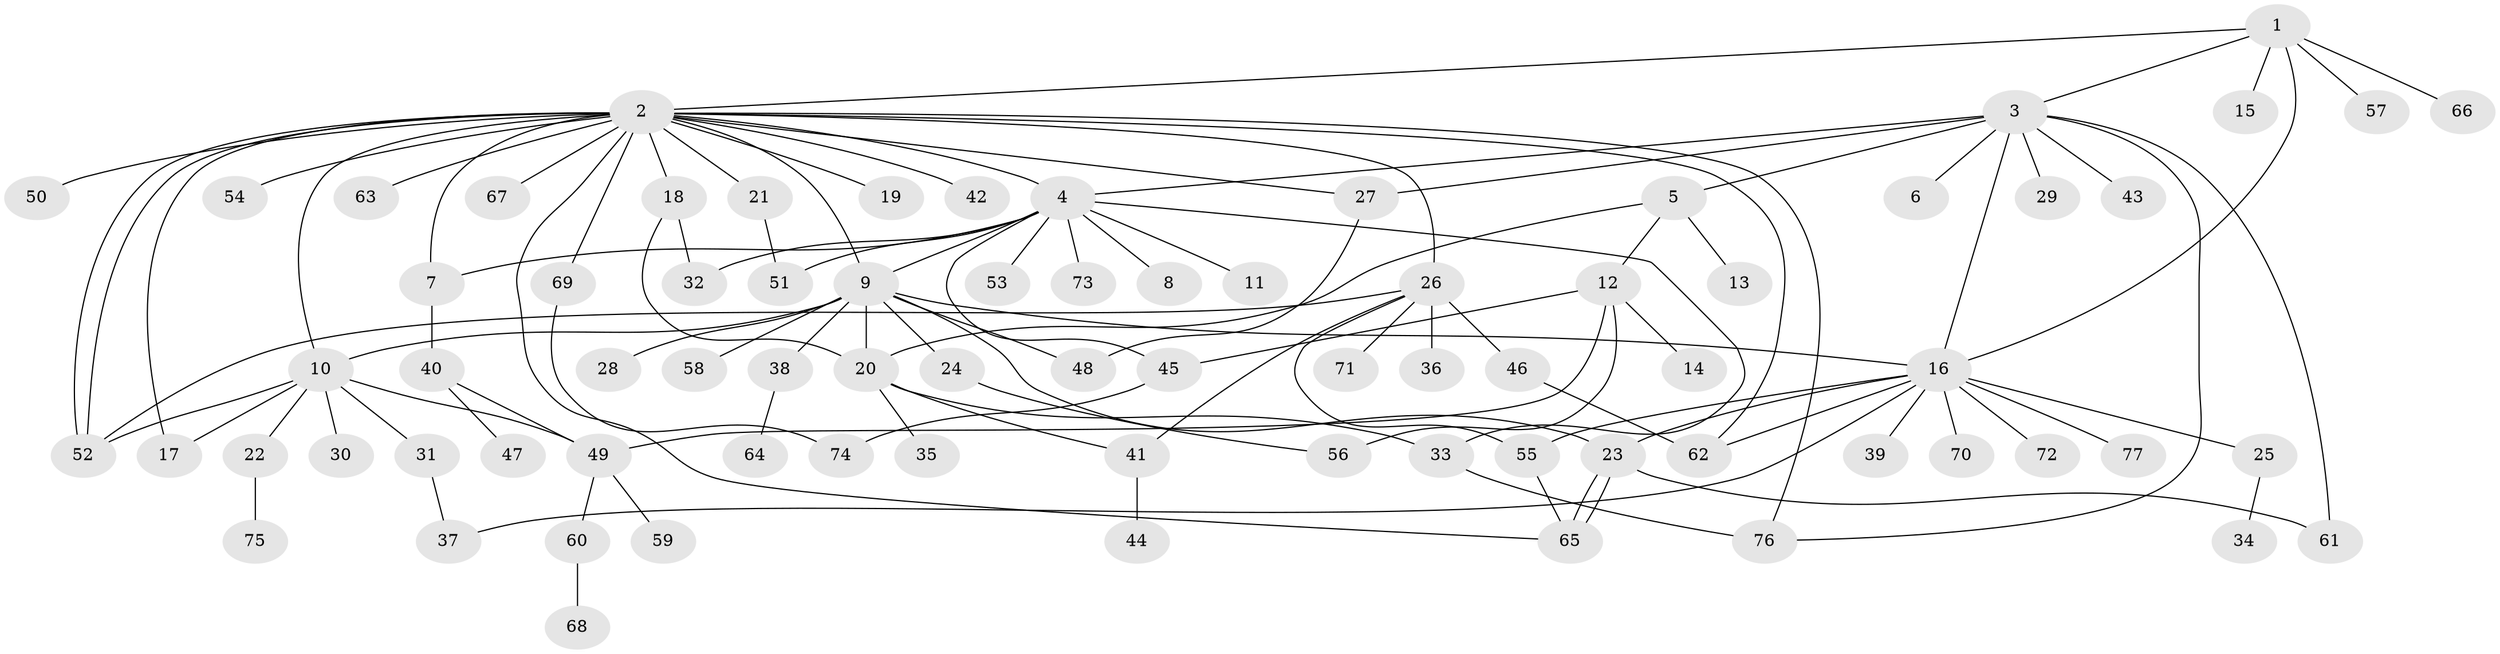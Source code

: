 // Generated by graph-tools (version 1.1) at 2025/11/02/27/25 16:11:14]
// undirected, 77 vertices, 110 edges
graph export_dot {
graph [start="1"]
  node [color=gray90,style=filled];
  1;
  2;
  3;
  4;
  5;
  6;
  7;
  8;
  9;
  10;
  11;
  12;
  13;
  14;
  15;
  16;
  17;
  18;
  19;
  20;
  21;
  22;
  23;
  24;
  25;
  26;
  27;
  28;
  29;
  30;
  31;
  32;
  33;
  34;
  35;
  36;
  37;
  38;
  39;
  40;
  41;
  42;
  43;
  44;
  45;
  46;
  47;
  48;
  49;
  50;
  51;
  52;
  53;
  54;
  55;
  56;
  57;
  58;
  59;
  60;
  61;
  62;
  63;
  64;
  65;
  66;
  67;
  68;
  69;
  70;
  71;
  72;
  73;
  74;
  75;
  76;
  77;
  1 -- 2;
  1 -- 3;
  1 -- 15;
  1 -- 16;
  1 -- 57;
  1 -- 66;
  2 -- 4;
  2 -- 7;
  2 -- 9;
  2 -- 10;
  2 -- 17;
  2 -- 18;
  2 -- 19;
  2 -- 21;
  2 -- 26;
  2 -- 27;
  2 -- 42;
  2 -- 50;
  2 -- 52;
  2 -- 52;
  2 -- 54;
  2 -- 62;
  2 -- 63;
  2 -- 65;
  2 -- 67;
  2 -- 69;
  2 -- 76;
  3 -- 4;
  3 -- 5;
  3 -- 6;
  3 -- 16;
  3 -- 27;
  3 -- 29;
  3 -- 43;
  3 -- 61;
  3 -- 76;
  4 -- 7;
  4 -- 8;
  4 -- 9;
  4 -- 11;
  4 -- 32;
  4 -- 33;
  4 -- 45;
  4 -- 51;
  4 -- 53;
  4 -- 73;
  5 -- 12;
  5 -- 13;
  5 -- 20;
  7 -- 40;
  9 -- 10;
  9 -- 16;
  9 -- 20;
  9 -- 23;
  9 -- 24;
  9 -- 28;
  9 -- 38;
  9 -- 48;
  9 -- 58;
  10 -- 17;
  10 -- 22;
  10 -- 30;
  10 -- 31;
  10 -- 49;
  10 -- 52;
  12 -- 14;
  12 -- 45;
  12 -- 49;
  12 -- 56;
  16 -- 23;
  16 -- 25;
  16 -- 37;
  16 -- 39;
  16 -- 55;
  16 -- 62;
  16 -- 70;
  16 -- 72;
  16 -- 77;
  18 -- 20;
  18 -- 32;
  20 -- 33;
  20 -- 35;
  20 -- 41;
  21 -- 51;
  22 -- 75;
  23 -- 61;
  23 -- 65;
  23 -- 65;
  24 -- 56;
  25 -- 34;
  26 -- 36;
  26 -- 41;
  26 -- 46;
  26 -- 52;
  26 -- 55;
  26 -- 71;
  27 -- 48;
  31 -- 37;
  33 -- 76;
  38 -- 64;
  40 -- 47;
  40 -- 49;
  41 -- 44;
  45 -- 74;
  46 -- 62;
  49 -- 59;
  49 -- 60;
  55 -- 65;
  60 -- 68;
  69 -- 74;
}
